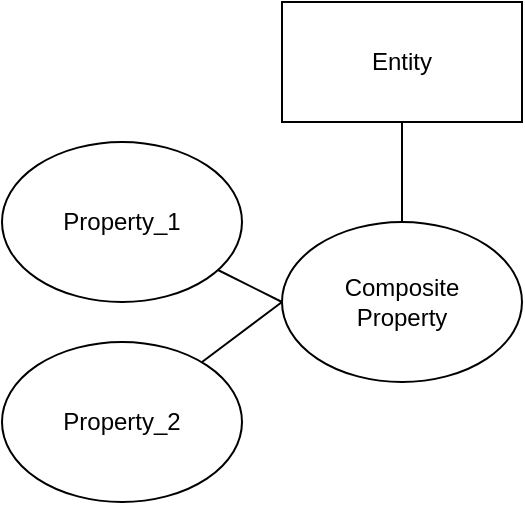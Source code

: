 <mxfile version="17.1.3" type="github"><diagram id="mcvgNPEzDISk4x-dneIh" name="Page-1"><mxGraphModel dx="1426" dy="737" grid="1" gridSize="10" guides="1" tooltips="1" connect="1" arrows="1" fold="1" page="1" pageScale="1" pageWidth="850" pageHeight="1100" math="0" shadow="0"><root><mxCell id="0"/><mxCell id="1" parent="0"/><mxCell id="T8mL4VHm7lCrzsLtp2kL-10" style="edgeStyle=none;rounded=0;orthogonalLoop=1;jettySize=auto;html=1;entryX=0;entryY=0.5;entryDx=0;entryDy=0;endArrow=none;endFill=0;" edge="1" parent="1" source="T8mL4VHm7lCrzsLtp2kL-1" target="T8mL4VHm7lCrzsLtp2kL-3"><mxGeometry relative="1" as="geometry"/></mxCell><mxCell id="T8mL4VHm7lCrzsLtp2kL-1" value="Property_1" style="ellipse;whiteSpace=wrap;html=1;" vertex="1" parent="1"><mxGeometry x="360" y="370" width="120" height="80" as="geometry"/></mxCell><mxCell id="T8mL4VHm7lCrzsLtp2kL-11" style="edgeStyle=none;rounded=0;orthogonalLoop=1;jettySize=auto;html=1;entryX=0;entryY=0.5;entryDx=0;entryDy=0;endArrow=none;endFill=0;" edge="1" parent="1" source="T8mL4VHm7lCrzsLtp2kL-2" target="T8mL4VHm7lCrzsLtp2kL-3"><mxGeometry relative="1" as="geometry"/></mxCell><mxCell id="T8mL4VHm7lCrzsLtp2kL-2" value="Property_2" style="ellipse;whiteSpace=wrap;html=1;" vertex="1" parent="1"><mxGeometry x="360" y="470" width="120" height="80" as="geometry"/></mxCell><mxCell id="T8mL4VHm7lCrzsLtp2kL-9" style="rounded=0;orthogonalLoop=1;jettySize=auto;html=1;exitX=0.5;exitY=0;exitDx=0;exitDy=0;entryX=0.5;entryY=1;entryDx=0;entryDy=0;endArrow=none;endFill=0;" edge="1" parent="1" source="T8mL4VHm7lCrzsLtp2kL-3" target="T8mL4VHm7lCrzsLtp2kL-6"><mxGeometry relative="1" as="geometry"/></mxCell><mxCell id="T8mL4VHm7lCrzsLtp2kL-3" value="Composite&lt;br&gt;Property" style="ellipse;whiteSpace=wrap;html=1;" vertex="1" parent="1"><mxGeometry x="500" y="410" width="120" height="80" as="geometry"/></mxCell><mxCell id="T8mL4VHm7lCrzsLtp2kL-6" value="Entity" style="rounded=0;whiteSpace=wrap;html=1;" vertex="1" parent="1"><mxGeometry x="500" y="300" width="120" height="60" as="geometry"/></mxCell></root></mxGraphModel></diagram></mxfile>